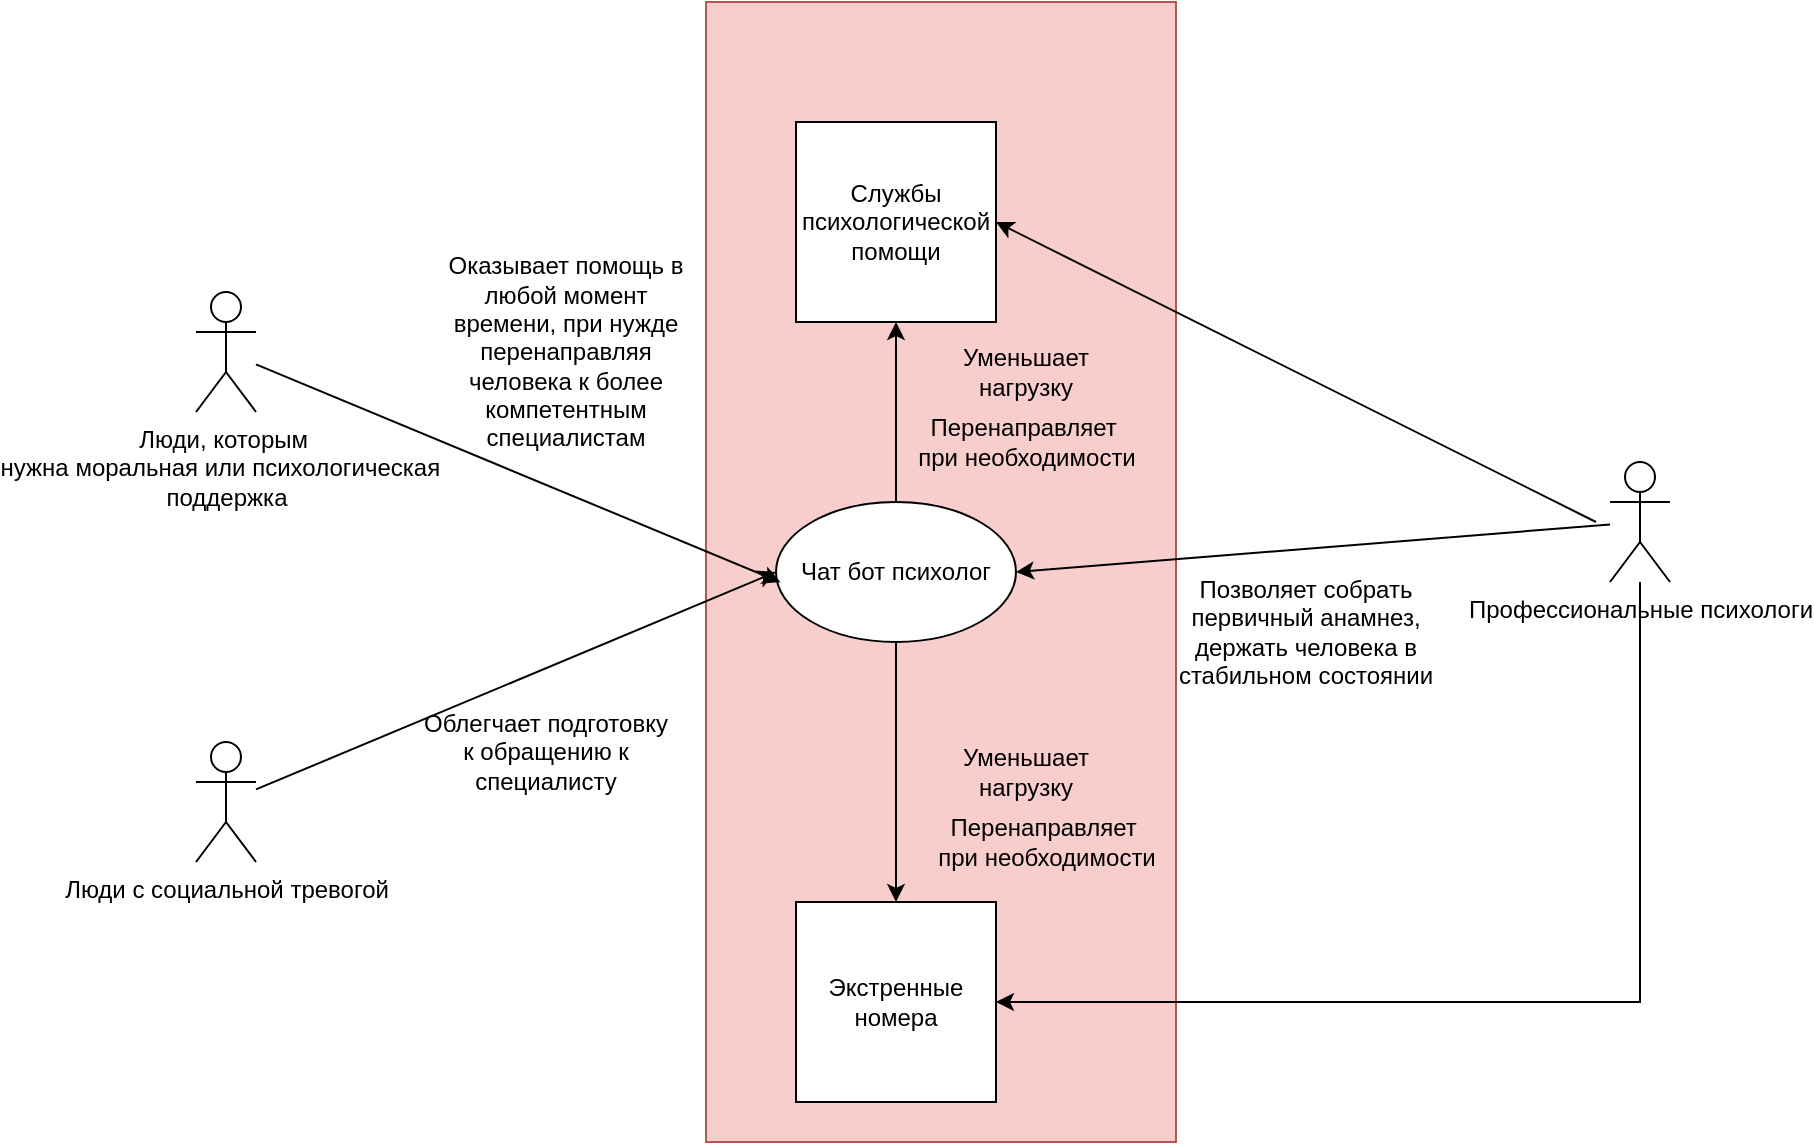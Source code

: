 <mxfile version="26.2.5">
  <diagram name="Страница — 1" id="99NEOgCNLpRDA_7hxaWP">
    <mxGraphModel dx="1723" dy="689" grid="1" gridSize="10" guides="1" tooltips="1" connect="1" arrows="1" fold="1" page="1" pageScale="1" pageWidth="827" pageHeight="1169" math="0" shadow="0">
      <root>
        <mxCell id="0" />
        <mxCell id="1" parent="0" />
        <mxCell id="C2r9WI-Q8eFoeHlejOxD-18" value="" style="rounded=0;whiteSpace=wrap;html=1;fillColor=#f8cecc;strokeColor=#b85450;" vertex="1" parent="1">
          <mxGeometry x="375" y="100" width="235" height="570" as="geometry" />
        </mxCell>
        <mxCell id="_xGuzI4it3Ap0r0oz-_N-8" value="Службы психологической помощи" style="whiteSpace=wrap;html=1;aspect=fixed;" parent="1" vertex="1">
          <mxGeometry x="420" y="160" width="100" height="100" as="geometry" />
        </mxCell>
        <mxCell id="_xGuzI4it3Ap0r0oz-_N-9" value="Экстренные номера" style="whiteSpace=wrap;html=1;aspect=fixed;" parent="1" vertex="1">
          <mxGeometry x="420" y="550" width="100" height="100" as="geometry" />
        </mxCell>
        <mxCell id="_xGuzI4it3Ap0r0oz-_N-26" value="&lt;div&gt;Позволяет собрать первичный анамнез, держать человека в стабильном состоянии &lt;br&gt;&lt;/div&gt;" style="text;html=1;align=center;verticalAlign=middle;whiteSpace=wrap;rounded=0;" parent="1" vertex="1">
          <mxGeometry x="610" y="400" width="130" height="30" as="geometry" />
        </mxCell>
        <mxCell id="eHNMV4t883VhhA6zOG0G-1" value="Оказывает помощь в любой момент времени, при нужде перенаправляя человека к более компетентным специалистам" style="text;html=1;align=center;verticalAlign=middle;whiteSpace=wrap;rounded=0;" parent="1" vertex="1">
          <mxGeometry x="240" y="260" width="130" height="30" as="geometry" />
        </mxCell>
        <mxCell id="eHNMV4t883VhhA6zOG0G-2" value="Облегчает подготовку к обращению к специалисту" style="text;html=1;align=center;verticalAlign=middle;whiteSpace=wrap;rounded=0;" parent="1" vertex="1">
          <mxGeometry x="230" y="460" width="130" height="30" as="geometry" />
        </mxCell>
        <mxCell id="eHNMV4t883VhhA6zOG0G-3" value="Уменьшает нагрузку" style="text;html=1;align=center;verticalAlign=middle;whiteSpace=wrap;rounded=0;" parent="1" vertex="1">
          <mxGeometry x="495" y="270" width="80" height="30" as="geometry" />
        </mxCell>
        <mxCell id="C2r9WI-Q8eFoeHlejOxD-1" value="&lt;div&gt;Люди, которым&amp;nbsp;&lt;/div&gt;&lt;div&gt;нужна моральная или психологическая&amp;nbsp;&amp;nbsp;&lt;/div&gt;&lt;div&gt;поддержка&lt;/div&gt;" style="shape=umlActor;verticalLabelPosition=bottom;verticalAlign=top;html=1;outlineConnect=0;" vertex="1" parent="1">
          <mxGeometry x="120" y="245" width="30" height="60" as="geometry" />
        </mxCell>
        <mxCell id="C2r9WI-Q8eFoeHlejOxD-2" value="Люди с социальной тревогой" style="shape=umlActor;verticalLabelPosition=bottom;verticalAlign=top;html=1;outlineConnect=0;" vertex="1" parent="1">
          <mxGeometry x="120" y="470" width="30" height="60" as="geometry" />
        </mxCell>
        <mxCell id="C2r9WI-Q8eFoeHlejOxD-17" style="edgeStyle=orthogonalEdgeStyle;rounded=0;orthogonalLoop=1;jettySize=auto;html=1;entryX=1;entryY=0.5;entryDx=0;entryDy=0;" edge="1" parent="1" source="C2r9WI-Q8eFoeHlejOxD-3" target="_xGuzI4it3Ap0r0oz-_N-9">
          <mxGeometry relative="1" as="geometry">
            <Array as="points">
              <mxPoint x="842" y="600" />
            </Array>
          </mxGeometry>
        </mxCell>
        <mxCell id="C2r9WI-Q8eFoeHlejOxD-3" value="Профессиональные психологи" style="shape=umlActor;verticalLabelPosition=bottom;verticalAlign=top;html=1;outlineConnect=0;" vertex="1" parent="1">
          <mxGeometry x="827" y="330" width="30" height="60" as="geometry" />
        </mxCell>
        <mxCell id="C2r9WI-Q8eFoeHlejOxD-11" style="edgeStyle=orthogonalEdgeStyle;rounded=0;orthogonalLoop=1;jettySize=auto;html=1;entryX=0.5;entryY=1;entryDx=0;entryDy=0;" edge="1" parent="1" source="C2r9WI-Q8eFoeHlejOxD-6" target="_xGuzI4it3Ap0r0oz-_N-8">
          <mxGeometry relative="1" as="geometry" />
        </mxCell>
        <mxCell id="C2r9WI-Q8eFoeHlejOxD-12" style="edgeStyle=orthogonalEdgeStyle;rounded=0;orthogonalLoop=1;jettySize=auto;html=1;exitX=0.5;exitY=1;exitDx=0;exitDy=0;entryX=0.5;entryY=0;entryDx=0;entryDy=0;" edge="1" parent="1" source="C2r9WI-Q8eFoeHlejOxD-6" target="_xGuzI4it3Ap0r0oz-_N-9">
          <mxGeometry relative="1" as="geometry" />
        </mxCell>
        <mxCell id="C2r9WI-Q8eFoeHlejOxD-6" value="Чат бот психолог" style="ellipse;whiteSpace=wrap;html=1;" vertex="1" parent="1">
          <mxGeometry x="410" y="350" width="120" height="70" as="geometry" />
        </mxCell>
        <mxCell id="C2r9WI-Q8eFoeHlejOxD-7" value="" style="endArrow=classic;html=1;rounded=0;entryX=0.019;entryY=0.573;entryDx=0;entryDy=0;entryPerimeter=0;" edge="1" parent="1" source="C2r9WI-Q8eFoeHlejOxD-1" target="C2r9WI-Q8eFoeHlejOxD-6">
          <mxGeometry width="50" height="50" relative="1" as="geometry">
            <mxPoint x="410" y="440" as="sourcePoint" />
            <mxPoint x="460" y="390" as="targetPoint" />
          </mxGeometry>
        </mxCell>
        <mxCell id="C2r9WI-Q8eFoeHlejOxD-8" value="" style="endArrow=classic;html=1;rounded=0;entryX=0;entryY=0.5;entryDx=0;entryDy=0;" edge="1" parent="1" source="C2r9WI-Q8eFoeHlejOxD-2" target="C2r9WI-Q8eFoeHlejOxD-6">
          <mxGeometry width="50" height="50" relative="1" as="geometry">
            <mxPoint x="410" y="440" as="sourcePoint" />
            <mxPoint x="460" y="390" as="targetPoint" />
          </mxGeometry>
        </mxCell>
        <mxCell id="C2r9WI-Q8eFoeHlejOxD-9" value="" style="endArrow=classic;html=1;rounded=0;entryX=1;entryY=0.5;entryDx=0;entryDy=0;" edge="1" parent="1" source="C2r9WI-Q8eFoeHlejOxD-3" target="C2r9WI-Q8eFoeHlejOxD-6">
          <mxGeometry width="50" height="50" relative="1" as="geometry">
            <mxPoint x="410" y="440" as="sourcePoint" />
            <mxPoint x="460" y="390" as="targetPoint" />
          </mxGeometry>
        </mxCell>
        <mxCell id="C2r9WI-Q8eFoeHlejOxD-10" value="&lt;div&gt;Перенаправляет&amp;nbsp;&lt;/div&gt;&lt;div&gt;при необходимости&lt;/div&gt;" style="text;html=1;align=center;verticalAlign=middle;resizable=0;points=[];autosize=1;strokeColor=none;fillColor=none;" vertex="1" parent="1">
          <mxGeometry x="470" y="300" width="130" height="40" as="geometry" />
        </mxCell>
        <mxCell id="C2r9WI-Q8eFoeHlejOxD-13" value="Уменьшает нагрузку" style="text;html=1;align=center;verticalAlign=middle;whiteSpace=wrap;rounded=0;" vertex="1" parent="1">
          <mxGeometry x="495" y="470" width="80" height="30" as="geometry" />
        </mxCell>
        <mxCell id="C2r9WI-Q8eFoeHlejOxD-14" value="&lt;div&gt;Перенаправляет&amp;nbsp;&lt;/div&gt;&lt;div&gt;при необходимости&lt;/div&gt;" style="text;html=1;align=center;verticalAlign=middle;resizable=0;points=[];autosize=1;strokeColor=none;fillColor=none;" vertex="1" parent="1">
          <mxGeometry x="480" y="500" width="130" height="40" as="geometry" />
        </mxCell>
        <mxCell id="C2r9WI-Q8eFoeHlejOxD-15" value="" style="endArrow=classic;html=1;rounded=0;entryX=1;entryY=0.5;entryDx=0;entryDy=0;" edge="1" parent="1" target="_xGuzI4it3Ap0r0oz-_N-8">
          <mxGeometry width="50" height="50" relative="1" as="geometry">
            <mxPoint x="820" y="360" as="sourcePoint" />
            <mxPoint x="420" y="320" as="targetPoint" />
          </mxGeometry>
        </mxCell>
      </root>
    </mxGraphModel>
  </diagram>
</mxfile>
